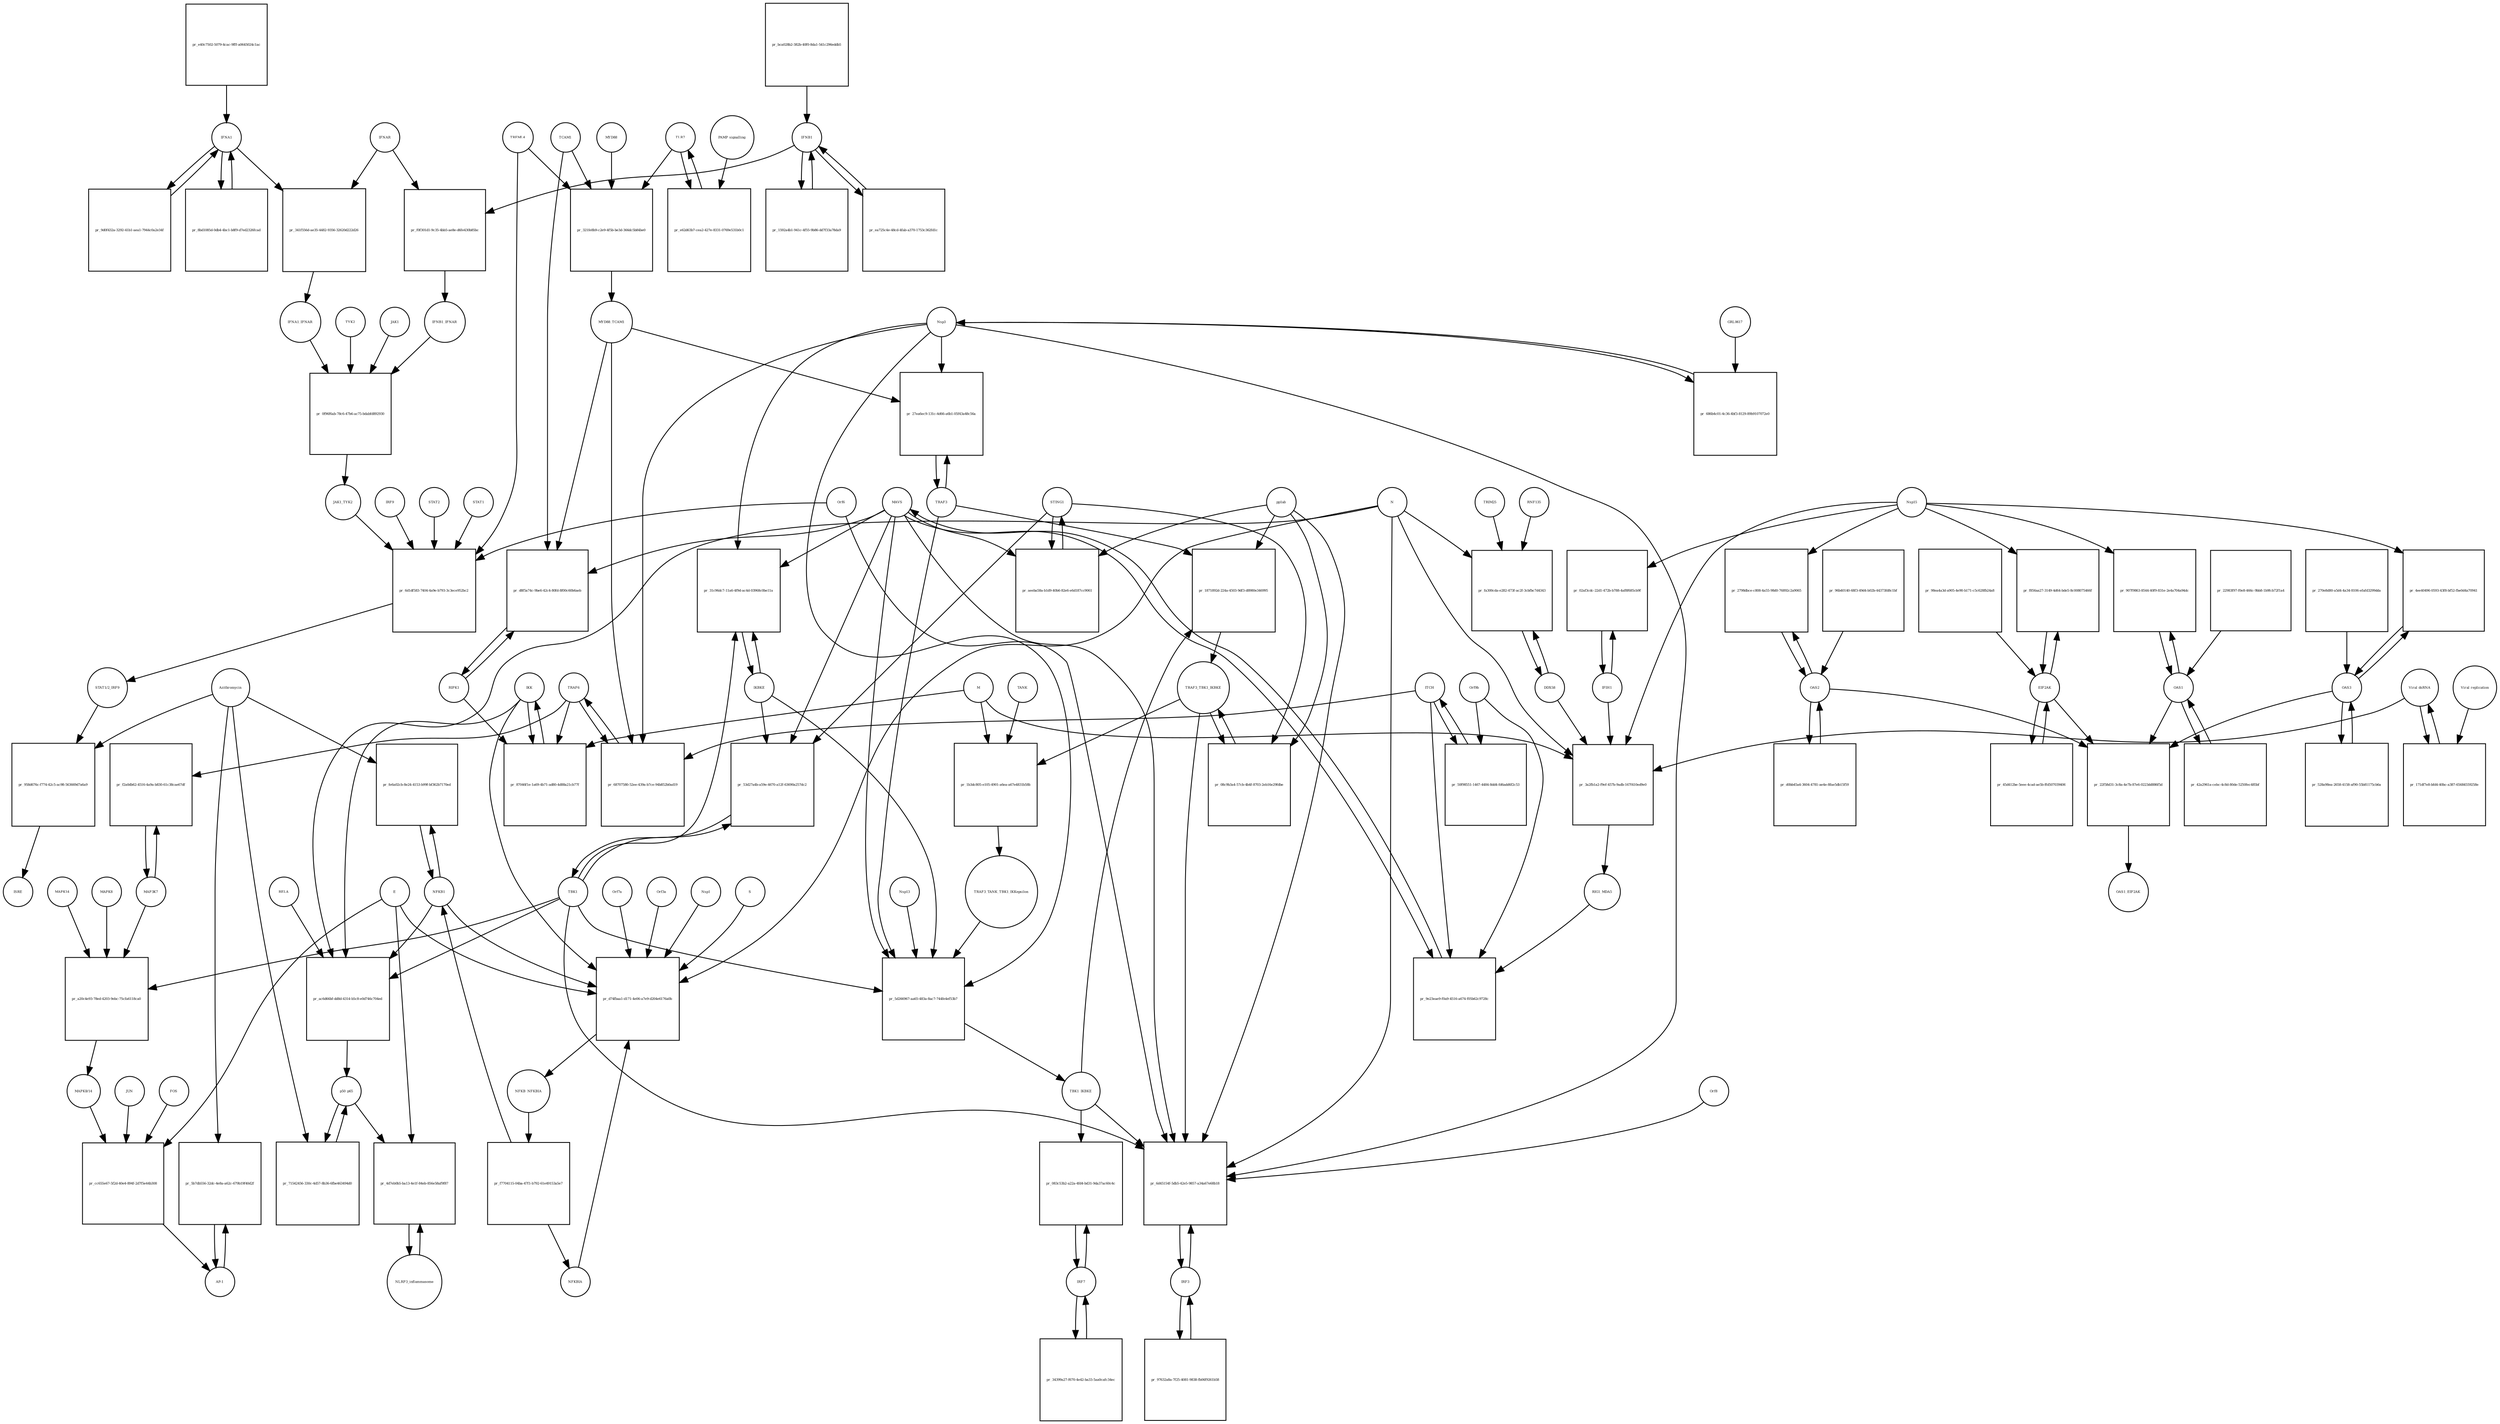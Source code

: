 strict digraph  {
IFNA1 [annotation="urn_miriam_pubmed_31226023|urn_miriam_wikipathways_WP4868", bipartite=0, cls=macromolecule, fontsize=4, label=IFNA1, shape=circle];
"pr_9d0f432a-3292-41b1-aea1-7944c0a2e34f" [annotation="", bipartite=1, cls=process, fontsize=4, label="pr_9d0f432a-3292-41b1-aea1-7944c0a2e34f", shape=square];
IFNB1 [annotation="urn_miriam_pubmed_31226023|urn_miriam_wikipathways_WP4868", bipartite=0, cls=macromolecule, fontsize=4, label=IFNB1, shape=circle];
"pr_1592a4b1-941c-4f55-9b86-dd7f33a78da9" [annotation="", bipartite=1, cls=process, fontsize=4, label="pr_1592a4b1-941c-4f55-9b86-dd7f33a78da9", shape=square];
"STAT1/2_IRF9" [annotation="urn_miriam_pubmed_31226023|urn_miriam_wikipathways_WP4868", bipartite=0, cls=complex, fontsize=4, label="STAT1/2_IRF9", shape=circle];
"pr_958d676c-f774-42c5-ac98-563669d7a6a9" [annotation="", bipartite=1, cls=process, fontsize=4, label="pr_958d676c-f774-42c5-ac98-563669d7a6a9", shape=square];
ISRE [annotation="urn_miriam_pubmed_31226023|urn_miriam_wikipathways_WP4868", bipartite=0, cls=complex, fontsize=4, label=ISRE, shape=circle];
Azithromycin [annotation=urn_miriam_wikipathways_WP4868, bipartite=0, cls="simple chemical", fontsize=4, label=Azithromycin, shape=circle];
"AP-1" [annotation="urn_miriam_pubmed_31226023|urn_miriam_wikipathways_WP4868", bipartite=0, cls=complex, fontsize=4, label="AP-1", shape=circle];
"pr_5b7db556-32dc-4e8a-a62c-679b19f40d2f" [annotation="", bipartite=1, cls=process, fontsize=4, label="pr_5b7db556-32dc-4e8a-a62c-679b19f40d2f", shape=square];
NFKB1 [annotation=urn_miriam_wikipathways_WP4868, bipartite=0, cls=macromolecule, fontsize=4, label=NFKB1, shape=circle];
"pr_fe6a02cb-8e24-4153-b99f-bf362b7170ed" [annotation="", bipartite=1, cls=process, fontsize=4, label="pr_fe6a02cb-8e24-4153-b99f-bf362b7170ed", shape=square];
IRF3 [annotation="", bipartite=0, cls=macromolecule, fontsize=4, label=IRF3, shape=circle];
"pr_97632a8a-7f25-4081-9838-fb06f9261b58" [annotation="", bipartite=1, cls=process, fontsize=4, label="pr_97632a8a-7f25-4081-9838-fb06f9261b58", shape=square];
p50_p65 [annotation="", bipartite=0, cls=complex, fontsize=4, label=p50_p65, shape=circle];
"pr_71542456-330c-4d57-8b36-6fbe463494d0" [annotation="", bipartite=1, cls=process, fontsize=4, label="pr_71542456-330c-4d57-8b36-6fbe463494d0", shape=square];
IRF7 [annotation="", bipartite=0, cls=macromolecule, fontsize=4, label=IRF7, shape=circle];
"pr_34399a27-f670-4e42-ba33-5aa0cafc34ec" [annotation="", bipartite=1, cls=process, fontsize=4, label="pr_34399a27-f670-4e42-ba33-5aa0cafc34ec", shape=square];
"pr_ea725c4e-48cd-4fab-a370-1753c362fd1c" [annotation="", bipartite=1, cls=process, fontsize=4, label="pr_ea725c4e-48cd-4fab-a370-1753c362fd1c", shape=square];
"pr_8bd1085d-0db4-4bc1-b8f9-d7ed2326fcad" [annotation="", bipartite=1, cls=process, fontsize=4, label="pr_8bd1085d-0db4-4bc1-b8f9-d7ed2326fcad", shape=square];
OAS1 [annotation="", bipartite=0, cls=macromolecule, fontsize=4, label=OAS1, shape=circle];
"pr_42a2961a-cebc-4c8d-80de-5250fec485bf" [annotation="", bipartite=1, cls=process, fontsize=4, label="pr_42a2961a-cebc-4c8d-80de-5250fec485bf", shape=square];
EIF2AK [annotation="", bipartite=0, cls=macromolecule, fontsize=4, label=EIF2AK, shape=circle];
"pr_45d412be-5eee-4cad-ae5b-ffd507039406" [annotation="", bipartite=1, cls=process, fontsize=4, label="pr_45d412be-5eee-4cad-ae5b-ffd507039406", shape=square];
OAS2 [annotation="", bipartite=0, cls=macromolecule, fontsize=4, label=OAS2, shape=circle];
"pr_d0bb45a4-3604-4781-ae4e-8fae5db15f59" [annotation="", bipartite=1, cls=process, fontsize=4, label="pr_d0bb45a4-3604-4781-ae4e-8fae5db15f59", shape=square];
OAS3 [annotation="", bipartite=0, cls=macromolecule, fontsize=4, label=OAS3, shape=circle];
"pr_528a98ea-2658-4158-af90-55b81175cb6a" [annotation="", bipartite=1, cls=process, fontsize=4, label="pr_528a98ea-2658-4158-af90-55b81175cb6a", shape=square];
"pr_bca028b2-382b-40f0-8da1-541c296eddb5" [annotation="", bipartite=1, cls=process, fontsize=4, label="pr_bca028b2-382b-40f0-8da1-541c296eddb5", shape=square];
"pr_e40c7502-5079-4cac-9fff-a0645024c1ac" [annotation="", bipartite=1, cls=process, fontsize=4, label="pr_e40c7502-5079-4cac-9fff-a0645024c1ac", shape=square];
"pr_22983f97-f0e8-466c-9bb8-1b9fcb72f1a4" [annotation="", bipartite=1, cls=process, fontsize=4, label="pr_22983f97-f0e8-466c-9bb8-1b9fcb72f1a4", shape=square];
"pr_98ea4a3d-a905-4e90-b171-c5c628fb24a8" [annotation="", bipartite=1, cls=process, fontsize=4, label="pr_98ea4a3d-a905-4e90-b171-c5c628fb24a8", shape=square];
TRAF6 [annotation="urn_miriam_pubmed_31226023|urn_miriam_wikipathways_WP4868", bipartite=0, cls=macromolecule, fontsize=4, label=TRAF6, shape=circle];
"pr_68707580-52ee-439a-b7ce-94b852b0ad19" [annotation="", bipartite=1, cls=process, fontsize=4, label="pr_68707580-52ee-439a-b7ce-94b852b0ad19", shape=square];
MYD88_TCAM1 [annotation=urn_miriam_pubmed_31226023, bipartite=0, cls=complex, fontsize=4, label=MYD88_TCAM1, shape=circle];
Nsp3 [annotation="urn_miriam_pubmed_31226023|urn_miriam_wikipathways_WP4868|urn_miriam_ncbiprotein_YP_009725299", bipartite=0, cls=macromolecule, fontsize=4, label=Nsp3, shape=circle];
ITCH [annotation="", bipartite=0, cls=macromolecule, fontsize=4, label=ITCH, shape=circle];
TBK1 [annotation="urn_miriam_pubmed_31226023|urn_miriam_wikipathways_WP4868|urn_miriam_pubmed_24622840", bipartite=0, cls=macromolecule, fontsize=4, label=TBK1, shape=circle];
"pr_53d27a4b-a59e-4670-a12f-63690a257dc2" [annotation="", bipartite=1, cls=process, fontsize=4, label="pr_53d27a4b-a59e-4670-a12f-63690a257dc2", shape=square];
IKBKE [annotation="", bipartite=0, cls=macromolecule, fontsize=4, label=IKBKE, shape=circle];
STING1 [annotation=urn_miriam_pubmed_24622840, bipartite=0, cls=macromolecule, fontsize=4, label=STING1, shape=circle];
MAVS [annotation="", bipartite=0, cls=macromolecule, fontsize=4, label=MAVS, shape=circle];
"pr_96b40140-68f3-49d4-b02b-44373fd8c1bf" [annotation="", bipartite=1, cls=process, fontsize=4, label="pr_96b40140-68f3-49d4-b02b-44373fd8c1bf", shape=square];
"pr_270e8d80-a5d4-4a34-8106-efafd3299dda" [annotation="", bipartite=1, cls=process, fontsize=4, label="pr_270e8d80-a5d4-4a34-8106-efafd3299dda", shape=square];
TRAF3 [annotation=urn_miriam_pubmed_31226023, bipartite=0, cls=macromolecule, fontsize=4, label=TRAF3, shape=circle];
"pr_27ea6ec9-131c-4d66-a6b1-05f43a48c56a" [annotation="", bipartite=1, cls=process, fontsize=4, label="pr_27ea6ec9-131c-4d66-a6b1-05f43a48c56a", shape=square];
MAP3K7 [annotation="", bipartite=0, cls=macromolecule, fontsize=4, label=MAP3K7, shape=circle];
"pr_f2a0db62-4516-4a9a-b830-61c38cae67df" [annotation="", bipartite=1, cls=process, fontsize=4, label="pr_f2a0db62-4516-4a9a-b830-61c38cae67df", shape=square];
IKK [annotation="", bipartite=0, cls=complex, fontsize=4, label=IKK, shape=circle];
"pr_87046f1e-1a69-4b71-ad80-4d88a21cb77f" [annotation="", bipartite=1, cls=process, fontsize=4, label="pr_87046f1e-1a69-4b71-ad80-4d88a21cb77f", shape=square];
RIPK1 [annotation="", bipartite=0, cls=macromolecule, fontsize=4, label=RIPK1, shape=circle];
M [annotation="urn_miriam_pubmed_31226023|urn_miriam_ncbiprotein_BCD58756", bipartite=0, cls=macromolecule, fontsize=4, label=M, shape=circle];
"pr_31c96dc7-11a6-4f9d-ac4d-03968c0be11a" [annotation="", bipartite=1, cls=process, fontsize=4, label="pr_31c96dc7-11a6-4f9d-ac4d-03968c0be11a", shape=square];
"pr_6d45154f-5db5-42e5-9857-a34a67e68b18" [annotation="", bipartite=1, cls=process, fontsize=4, label="pr_6d45154f-5db5-42e5-9857-a34a67e68b18", shape=square];
TBK1_IKBKE [annotation="urn_miriam_pubmed_31226023|urn_miriam_wikipathways_WP4868|urn_miriam_pubmed_24622840", bipartite=0, cls=complex, fontsize=4, label=TBK1_IKBKE, shape=circle];
N [annotation="urn_miriam_pubmed_31226023|urn_miriam_ncbiprotein_BCD58761", bipartite=0, cls=macromolecule, fontsize=4, label=N, shape=circle];
TRAF3_TBK1_IKBKE [annotation=urn_miriam_pubmed_24622840, bipartite=0, cls=complex, fontsize=4, label=TRAF3_TBK1_IKBKE, shape=circle];
Orf8 [annotation=urn_miriam_ncbiprotein_BCD58760, bipartite=0, cls=complex, fontsize=4, label=Orf8, shape=circle];
Orf6 [annotation="urn_miriam_pubmed_31226023|urn_miriam_ncbiprotein_BCD58757", bipartite=0, cls=macromolecule, fontsize=4, label=Orf6, shape=circle];
pp1ab [annotation="urn_miriam_ncbiprotein_YP_009724389|urn_miriam_pubmed_24622840", bipartite=0, cls=macromolecule, fontsize=4, label=pp1ab, shape=circle];
"pr_d8f5a74c-9be6-42c4-80fd-8f00c60b6aeb" [annotation="", bipartite=1, cls=process, fontsize=4, label="pr_d8f5a74c-9be6-42c4-80fd-8f00c60b6aeb", shape=square];
TCAM1 [annotation=urn_miriam_pubmed_31226023, bipartite=0, cls=macromolecule, fontsize=4, label=TCAM1, shape=circle];
"pr_9e23eae9-f0a9-4516-a674-f05b62c9728c" [annotation="", bipartite=1, cls=process, fontsize=4, label="pr_9e23eae9-f0a9-4516-a674-f05b62c9728c", shape=square];
RIG1_MDA5 [annotation="urn_miriam_pubmed_31226023|urn_miriam_pubmed_19052324", bipartite=0, cls=complex, fontsize=4, label=RIG1_MDA5, shape=circle];
Orf9b [annotation="urn_miriam_pubmed_31226023|urn_miriam_ncbiprotein_ABI96969|urn_miriam_uniprot_P0DTD2", bipartite=0, cls=macromolecule, fontsize=4, label=Orf9b, shape=circle];
"pr_4ee40496-0593-43f8-bf52-fbe0d4a70941" [annotation="", bipartite=1, cls=process, fontsize=4, label="pr_4ee40496-0593-43f8-bf52-fbe0d4a70941", shape=square];
Nsp15 [annotation="urn_miriam_pubmed_31226023|urn_miriam_ncbiprotein_YP_009725310", bipartite=0, cls=macromolecule, fontsize=4, label=Nsp15, shape=circle];
"pr_2798dbce-c808-4a55-98d0-76892c2a9065" [annotation="", bipartite=1, cls=process, fontsize=4, label="pr_2798dbce-c808-4a55-98d0-76892c2a9065", shape=square];
"pr_907f9863-8544-40f9-831e-2e4a704a94dc" [annotation="", bipartite=1, cls=process, fontsize=4, label="pr_907f9863-8544-40f9-831e-2e4a704a94dc", shape=square];
"pr_f856aa27-3149-4d64-bde5-8c008075466f" [annotation="", bipartite=1, cls=process, fontsize=4, label="pr_f856aa27-3149-4d64-bde5-8c008075466f", shape=square];
"Viral dsRNA" [annotation="urn_miriam_pubmed_31226023|urn_miriam_pubmed_19052324|urn_miriam_taxonomy_694009", bipartite=0, cls="nucleic acid feature", fontsize=4, label="Viral dsRNA", shape=circle];
"pr_171df7e8-bfd4-40bc-a387-65684559258e" [annotation="", bipartite=1, cls=process, fontsize=4, label="pr_171df7e8-bfd4-40bc-a387-65684559258e", shape=square];
"Viral replication" [annotation="urn_miriam_pubmed_31226023|urn_miriam_pubmed_19052324|urn_miriam_mesh_D014779", bipartite=0, cls=phenotype, fontsize=4, label="Viral replication", shape=circle];
"pr_686b4c01-4c36-4bf3-8129-89b9107072e0" [annotation="", bipartite=1, cls=process, fontsize=4, label="pr_686b4c01-4c36-4bf3-8129-89b9107072e0", shape=square];
GRL0617 [annotation=urn_miriam_wikipathways_WP4868, bipartite=0, cls="simple chemical", fontsize=4, label=GRL0617, shape=circle];
"pr_aeeba58a-b1d9-40b6-82e6-e6d187cc9061" [annotation="", bipartite=1, cls=process, fontsize=4, label="pr_aeeba58a-b1d9-40b6-82e6-e6d187cc9061", shape=square];
"pr_08c9b3a4-57cb-4b4f-8703-2eb16e29fdbe" [annotation="", bipartite=1, cls=process, fontsize=4, label="pr_08c9b3a4-57cb-4b4f-8703-2eb16e29fdbe", shape=square];
TLR7 [annotation=urn_miriam_pubmed_31226023, bipartite=0, cls=macromolecule, fontsize=4, label=TLR7, shape=circle];
"pr_e62d63b7-cea2-427e-8331-0769e531b0c1" [annotation="", bipartite=1, cls=process, fontsize=4, label="pr_e62d63b7-cea2-427e-8331-0769e531b0c1", shape=square];
"PAMP signalling" [annotation="urn_miriam_pubmed_31226023|urn_miriam_mesh_D000069452", bipartite=0, cls=phenotype, fontsize=4, label="PAMP signalling", shape=circle];
IFIH1 [annotation="", bipartite=0, cls=macromolecule, fontsize=4, label=IFIH1, shape=circle];
"pr_02af3cdc-22d1-472b-b788-4af8f685cb9f" [annotation="", bipartite=1, cls=process, fontsize=4, label="pr_02af3cdc-22d1-472b-b788-4af8f685cb9f", shape=square];
DDX58 [annotation="urn_miriam_pubmed_31226023|urn_miriam_pubmed_19052324", bipartite=0, cls=macromolecule, fontsize=4, label=DDX58, shape=circle];
"pr_fa300cda-e282-473f-ac2f-3cbfbc7d4343" [annotation="", bipartite=1, cls=process, fontsize=4, label="pr_fa300cda-e282-473f-ac2f-3cbfbc7d4343", shape=square];
TRIM25 [annotation="", bipartite=0, cls=macromolecule, fontsize=4, label=TRIM25, shape=circle];
RNF135 [annotation="", bipartite=0, cls=macromolecule, fontsize=4, label=RNF135, shape=circle];
"pr_50f98551-1467-4484-8dd4-fd6add6f2c53" [annotation="", bipartite=1, cls=process, fontsize=4, label="pr_50f98551-1467-4484-8dd4-fd6add6f2c53", shape=square];
"pr_1b3dc805-e105-4901-a6ea-a67e4831b58b" [annotation="", bipartite=1, cls=process, fontsize=4, label="pr_1b3dc805-e105-4901-a6ea-a67e4831b58b", shape=square];
TRAF3_TANK_TBK1_IKKepsilon [annotation="", bipartite=0, cls=complex, fontsize=4, label=TRAF3_TANK_TBK1_IKKepsilon, shape=circle];
TANK [annotation="", bipartite=0, cls=macromolecule, fontsize=4, label=TANK, shape=circle];
"pr_083c53b2-a22a-4fd4-bd31-9da37ac60c4c" [annotation="", bipartite=1, cls=process, fontsize=4, label="pr_083c53b2-a22a-4fd4-bd31-9da37ac60c4c", shape=square];
NLRP3_inflammasome [annotation="", bipartite=0, cls=complex, fontsize=4, label=NLRP3_inflammasome, shape=circle];
"pr_4d7eb0b5-ba13-4e1f-84eb-856e58af9f87" [annotation="", bipartite=1, cls=process, fontsize=4, label="pr_4d7eb0b5-ba13-4e1f-84eb-856e58af9f87", shape=square];
E [annotation="urn_miriam_pubmed_31226023|urn_miriam_ncbiprotein_BCD58755", bipartite=0, cls=macromolecule, fontsize=4, label=E, shape=circle];
STAT1 [annotation="urn_miriam_pubmed_31226023|urn_miriam_wikipathways_WP4868", bipartite=0, cls=macromolecule, fontsize=4, label=STAT1, shape=circle];
"pr_6d1df583-7404-4a9e-b793-3c3ece952bc2" [annotation="", bipartite=1, cls=process, fontsize=4, label="pr_6d1df583-7404-4a9e-b793-3c3ece952bc2", shape=square];
TREML4 [annotation=urn_miriam_wikipathways_WP4868, bipartite=0, cls=macromolecule, fontsize=4, label=TREML4, shape=circle];
JAK1_TYK2 [annotation="urn_miriam_pubmed_31226023|urn_miriam_wikipathways_WP4868", bipartite=0, cls=complex, fontsize=4, label=JAK1_TYK2, shape=circle];
IRF9 [annotation="urn_miriam_pubmed_31226023|urn_miriam_wikipathways_WP4868", bipartite=0, cls=macromolecule, fontsize=4, label=IRF9, shape=circle];
STAT2 [annotation="urn_miriam_pubmed_31226023|urn_miriam_wikipathways_WP4868", bipartite=0, cls=macromolecule, fontsize=4, label=STAT2, shape=circle];
"pr_22f58d31-3c8a-4e7b-87e6-0223dd886f5d" [annotation="", bipartite=1, cls=process, fontsize=4, label="pr_22f58d31-3c8a-4e7b-87e6-0223dd886f5d", shape=square];
OAS1_EIF2AK [annotation="", bipartite=0, cls=complex, fontsize=4, label=OAS1_EIF2AK, shape=circle];
JAK1 [annotation="urn_miriam_pubmed_31226023|urn_miriam_wikipathways_WP4868", bipartite=0, cls=macromolecule, fontsize=4, label=JAK1, shape=circle];
"pr_0f96f6ab-78c6-47b6-ac75-bdabfd892930" [annotation="", bipartite=1, cls=process, fontsize=4, label="pr_0f96f6ab-78c6-47b6-ac75-bdabfd892930", shape=square];
IFNA1_IFNAR [annotation="urn_miriam_pubmed_31226023|urn_miriam_wikipathways_WP4868", bipartite=0, cls=complex, fontsize=4, label=IFNA1_IFNAR, shape=circle];
IFNB1_IFNAR [annotation="urn_miriam_pubmed_31226023|urn_miriam_wikipathways_WP4868", bipartite=0, cls=complex, fontsize=4, label=IFNB1_IFNAR, shape=circle];
TYK2 [annotation="urn_miriam_pubmed_31226023|urn_miriam_wikipathways_WP4868", bipartite=0, cls=macromolecule, fontsize=4, label=TYK2, shape=circle];
MYD88 [annotation="urn_miriam_pubmed_31226023|urn_miriam_wikipathways_WP4868", bipartite=0, cls=macromolecule, fontsize=4, label=MYD88, shape=circle];
"pr_321fe8b9-c2e9-4f5b-be3d-366dc5b84be0" [annotation="", bipartite=1, cls=process, fontsize=4, label="pr_321fe8b9-c2e9-4f5b-be3d-366dc5b84be0", shape=square];
NFKB_NFKBIA [annotation="urn_miriam_pubmed_31226023|urn_miriam_wikipathways_WP4868", bipartite=0, cls=complex, fontsize=4, label=NFKB_NFKBIA, shape=circle];
"pr_f7704115-04ba-47f1-b792-61e49153a5e7" [annotation="", bipartite=1, cls=process, fontsize=4, label="pr_f7704115-04ba-47f1-b792-61e49153a5e7", shape=square];
NFKBIA [annotation="urn_miriam_pubmed_31226023|urn_miriam_wikipathways_WP4868", bipartite=0, cls=macromolecule, fontsize=4, label=NFKBIA, shape=circle];
IFNAR [annotation="urn_miriam_pubmed_31226023|urn_miriam_wikipathways_WP4868", bipartite=0, cls=complex, fontsize=4, label=IFNAR, shape=circle];
"pr_341f556d-ae35-4482-9356-32620d222d26" [annotation="", bipartite=1, cls=process, fontsize=4, label="pr_341f556d-ae35-4482-9356-32620d222d26", shape=square];
"pr_f0f301d1-9c35-4bb5-ae8e-d6fe430b85bc" [annotation="", bipartite=1, cls=process, fontsize=4, label="pr_f0f301d1-9c35-4bb5-ae8e-d6fe430b85bc", shape=square];
MAPK14 [annotation="urn_miriam_pubmed_31226023|urn_miriam_wikipathways_WP4868", bipartite=0, cls=macromolecule, fontsize=4, label=MAPK14, shape=circle];
"pr_a20c4e93-78ed-4203-9ebc-75cfa6118ca0" [annotation="", bipartite=1, cls=process, fontsize=4, label="pr_a20c4e93-78ed-4203-9ebc-75cfa6118ca0", shape=square];
"MAPK8/14" [annotation="urn_miriam_pubmed_31226023|urn_miriam_wikipathways_WP4868", bipartite=0, cls=complex, fontsize=4, label="MAPK8/14", shape=circle];
MAPK8 [annotation="urn_miriam_pubmed_31226023|urn_miriam_wikipathways_WP4868", bipartite=0, cls=macromolecule, fontsize=4, label=MAPK8, shape=circle];
JUN [annotation="urn_miriam_pubmed_31226023|urn_miriam_wikipathways_WP4868", bipartite=0, cls=macromolecule, fontsize=4, label=JUN, shape=circle];
"pr_cc655e67-5f2d-40e4-894f-2d7f5e44b308" [annotation="", bipartite=1, cls=process, fontsize=4, label="pr_cc655e67-5f2d-40e4-894f-2d7f5e44b308", shape=square];
FOS [annotation="urn_miriam_pubmed_31226023|urn_miriam_wikipathways_WP4868", bipartite=0, cls=macromolecule, fontsize=4, label=FOS, shape=circle];
"pr_d74fbaa1-d171-4e06-a7e9-d204e6176a0b" [annotation="", bipartite=1, cls=process, fontsize=4, label="pr_d74fbaa1-d171-4e06-a7e9-d204e6176a0b", shape=square];
Nsp1 [annotation="urn_miriam_pubmed_31226023|urn_miriam_ncbiprotein_YP_009725297", bipartite=0, cls=macromolecule, fontsize=4, label=Nsp1, shape=circle];
S [annotation=urn_miriam_ncbiprotein_BCD58753, bipartite=0, cls=macromolecule, fontsize=4, label=S, shape=circle];
Orf7a [annotation=urn_miriam_ncbiprotein_BCD58758, bipartite=0, cls=macromolecule, fontsize=4, label=Orf7a, shape=circle];
Orf3a [annotation=urn_miriam_ncbiprotein_BCD58754, bipartite=0, cls=macromolecule, fontsize=4, label=Orf3a, shape=circle];
"pr_5d266967-aa65-483a-8ac7-744fe4ef53b7" [annotation="", bipartite=1, cls=process, fontsize=4, label="pr_5d266967-aa65-483a-8ac7-744fe4ef53b7", shape=square];
Nsp13 [annotation="urn_miriam_uniprot_P0DTD1|urn_miriam_wikipathways_WP4868|urn_miriam_ncbiprotein_YP_009725308", bipartite=0, cls=macromolecule, fontsize=4, label=Nsp13, shape=circle];
RELA [annotation="", bipartite=0, cls=macromolecule, fontsize=4, label=RELA, shape=circle];
"pr_ac6d66bf-dd8d-4314-b5c8-e0d746c704ed" [annotation="", bipartite=1, cls=process, fontsize=4, label="pr_ac6d66bf-dd8d-4314-b5c8-e0d746c704ed", shape=square];
"pr_3a2fb1a2-f9ef-457b-9adb-167f410ed9e0" [annotation="", bipartite=1, cls=process, fontsize=4, label="pr_3a2fb1a2-f9ef-457b-9adb-167f410ed9e0", shape=square];
"pr_1871892d-224a-4503-9df3-d8980e346995" [annotation="", bipartite=1, cls=process, fontsize=4, label="pr_1871892d-224a-4503-9df3-d8980e346995", shape=square];
IFNA1 -> "pr_9d0f432a-3292-41b1-aea1-7944c0a2e34f"  [annotation="", interaction_type=consumption];
IFNA1 -> "pr_8bd1085d-0db4-4bc1-b8f9-d7ed2326fcad"  [annotation="", interaction_type=consumption];
IFNA1 -> "pr_341f556d-ae35-4482-9356-32620d222d26"  [annotation="", interaction_type=consumption];
"pr_9d0f432a-3292-41b1-aea1-7944c0a2e34f" -> IFNA1  [annotation="", interaction_type=production];
IFNB1 -> "pr_1592a4b1-941c-4f55-9b86-dd7f33a78da9"  [annotation="", interaction_type=consumption];
IFNB1 -> "pr_ea725c4e-48cd-4fab-a370-1753c362fd1c"  [annotation="", interaction_type=consumption];
IFNB1 -> "pr_f0f301d1-9c35-4bb5-ae8e-d6fe430b85bc"  [annotation="", interaction_type=consumption];
"pr_1592a4b1-941c-4f55-9b86-dd7f33a78da9" -> IFNB1  [annotation="", interaction_type=production];
"STAT1/2_IRF9" -> "pr_958d676c-f774-42c5-ac98-563669d7a6a9"  [annotation="", interaction_type=consumption];
"pr_958d676c-f774-42c5-ac98-563669d7a6a9" -> ISRE  [annotation="", interaction_type=production];
Azithromycin -> "pr_958d676c-f774-42c5-ac98-563669d7a6a9"  [annotation=urn_miriam_pubmed_31226023, interaction_type=inhibition];
Azithromycin -> "pr_5b7db556-32dc-4e8a-a62c-679b19f40d2f"  [annotation=urn_miriam_pubmed_31226023, interaction_type=inhibition];
Azithromycin -> "pr_fe6a02cb-8e24-4153-b99f-bf362b7170ed"  [annotation=urn_miriam_wikipathways_WP4868, interaction_type=inhibition];
Azithromycin -> "pr_71542456-330c-4d57-8b36-6fbe463494d0"  [annotation=urn_miriam_pubmed_31226023, interaction_type=inhibition];
"AP-1" -> "pr_5b7db556-32dc-4e8a-a62c-679b19f40d2f"  [annotation="", interaction_type=consumption];
"pr_5b7db556-32dc-4e8a-a62c-679b19f40d2f" -> "AP-1"  [annotation="", interaction_type=production];
NFKB1 -> "pr_fe6a02cb-8e24-4153-b99f-bf362b7170ed"  [annotation="", interaction_type=consumption];
NFKB1 -> "pr_d74fbaa1-d171-4e06-a7e9-d204e6176a0b"  [annotation="", interaction_type=consumption];
NFKB1 -> "pr_ac6d66bf-dd8d-4314-b5c8-e0d746c704ed"  [annotation="", interaction_type=consumption];
"pr_fe6a02cb-8e24-4153-b99f-bf362b7170ed" -> NFKB1  [annotation="", interaction_type=production];
IRF3 -> "pr_97632a8a-7f25-4081-9838-fb06f9261b58"  [annotation="", interaction_type=consumption];
IRF3 -> "pr_6d45154f-5db5-42e5-9857-a34a67e68b18"  [annotation="", interaction_type=consumption];
"pr_97632a8a-7f25-4081-9838-fb06f9261b58" -> IRF3  [annotation="", interaction_type=production];
p50_p65 -> "pr_71542456-330c-4d57-8b36-6fbe463494d0"  [annotation="", interaction_type=consumption];
p50_p65 -> "pr_4d7eb0b5-ba13-4e1f-84eb-856e58af9f87"  [annotation="urn_miriam_pubmed_32133002|urn_miriam_taxonomy_694009|urn_miriam_pubmed_28531279", interaction_type=catalysis];
"pr_71542456-330c-4d57-8b36-6fbe463494d0" -> p50_p65  [annotation="", interaction_type=production];
IRF7 -> "pr_34399a27-f670-4e42-ba33-5aa0cafc34ec"  [annotation="", interaction_type=consumption];
IRF7 -> "pr_083c53b2-a22a-4fd4-bd31-9da37ac60c4c"  [annotation="", interaction_type=consumption];
"pr_34399a27-f670-4e42-ba33-5aa0cafc34ec" -> IRF7  [annotation="", interaction_type=production];
"pr_ea725c4e-48cd-4fab-a370-1753c362fd1c" -> IFNB1  [annotation="", interaction_type=production];
"pr_8bd1085d-0db4-4bc1-b8f9-d7ed2326fcad" -> IFNA1  [annotation="", interaction_type=production];
OAS1 -> "pr_42a2961a-cebc-4c8d-80de-5250fec485bf"  [annotation="", interaction_type=consumption];
OAS1 -> "pr_907f9863-8544-40f9-831e-2e4a704a94dc"  [annotation="", interaction_type=consumption];
OAS1 -> "pr_22f58d31-3c8a-4e7b-87e6-0223dd886f5d"  [annotation="", interaction_type=consumption];
"pr_42a2961a-cebc-4c8d-80de-5250fec485bf" -> OAS1  [annotation="", interaction_type=production];
EIF2AK -> "pr_45d412be-5eee-4cad-ae5b-ffd507039406"  [annotation="", interaction_type=consumption];
EIF2AK -> "pr_f856aa27-3149-4d64-bde5-8c008075466f"  [annotation="", interaction_type=consumption];
EIF2AK -> "pr_22f58d31-3c8a-4e7b-87e6-0223dd886f5d"  [annotation="", interaction_type=consumption];
"pr_45d412be-5eee-4cad-ae5b-ffd507039406" -> EIF2AK  [annotation="", interaction_type=production];
OAS2 -> "pr_d0bb45a4-3604-4781-ae4e-8fae5db15f59"  [annotation="", interaction_type=consumption];
OAS2 -> "pr_2798dbce-c808-4a55-98d0-76892c2a9065"  [annotation="", interaction_type=consumption];
OAS2 -> "pr_22f58d31-3c8a-4e7b-87e6-0223dd886f5d"  [annotation="", interaction_type=consumption];
"pr_d0bb45a4-3604-4781-ae4e-8fae5db15f59" -> OAS2  [annotation="", interaction_type=production];
OAS3 -> "pr_528a98ea-2658-4158-af90-55b81175cb6a"  [annotation="", interaction_type=consumption];
OAS3 -> "pr_4ee40496-0593-43f8-bf52-fbe0d4a70941"  [annotation="", interaction_type=consumption];
OAS3 -> "pr_22f58d31-3c8a-4e7b-87e6-0223dd886f5d"  [annotation="", interaction_type=consumption];
"pr_528a98ea-2658-4158-af90-55b81175cb6a" -> OAS3  [annotation="", interaction_type=production];
"pr_bca028b2-382b-40f0-8da1-541c296eddb5" -> IFNB1  [annotation="", interaction_type=production];
"pr_e40c7502-5079-4cac-9fff-a0645024c1ac" -> IFNA1  [annotation="", interaction_type=production];
"pr_22983f97-f0e8-466c-9bb8-1b9fcb72f1a4" -> OAS1  [annotation="", interaction_type=production];
"pr_98ea4a3d-a905-4e90-b171-c5c628fb24a8" -> EIF2AK  [annotation="", interaction_type=production];
TRAF6 -> "pr_68707580-52ee-439a-b7ce-94b852b0ad19"  [annotation="", interaction_type=consumption];
TRAF6 -> "pr_f2a0db62-4516-4a9a-b830-61c38cae67df"  [annotation=urn_miriam_pubmed_31226023, interaction_type=catalysis];
TRAF6 -> "pr_87046f1e-1a69-4b71-ad80-4d88a21cb77f"  [annotation="urn_miriam_pubmed_31226023|urn_miriam_taxonomy_694009", interaction_type=catalysis];
"pr_68707580-52ee-439a-b7ce-94b852b0ad19" -> TRAF6  [annotation="", interaction_type=production];
MYD88_TCAM1 -> "pr_68707580-52ee-439a-b7ce-94b852b0ad19"  [annotation="urn_miriam_pubmed_31226023|urn_miriam_taxonomy_694009|urn_miriam_pubmed_25135833", interaction_type=catalysis];
MYD88_TCAM1 -> "pr_27ea6ec9-131c-4d66-a6b1-05f43a48c56a"  [annotation="urn_miriam_pubmed_31226023|urn_miriam_taxonomy_694009", interaction_type=catalysis];
MYD88_TCAM1 -> "pr_d8f5a74c-9be6-42c4-80fd-8f00c60b6aeb"  [annotation="urn_miriam_pubmed_20404851|urn_miriam_pubmed_31226023", interaction_type=catalysis];
Nsp3 -> "pr_68707580-52ee-439a-b7ce-94b852b0ad19"  [annotation="urn_miriam_pubmed_31226023|urn_miriam_taxonomy_694009|urn_miriam_pubmed_25135833", interaction_type=inhibition];
Nsp3 -> "pr_27ea6ec9-131c-4d66-a6b1-05f43a48c56a"  [annotation="urn_miriam_pubmed_31226023|urn_miriam_taxonomy_694009", interaction_type=inhibition];
Nsp3 -> "pr_31c96dc7-11a6-4f9d-ac4d-03968c0be11a"  [annotation="urn_miriam_pubmed_18353649|urn_miriam_pubmed_25636800|urn_miriam_pubmed_31226023|urn_miriam_taxonomy_694009", interaction_type=inhibition];
Nsp3 -> "pr_6d45154f-5db5-42e5-9857-a34a67e68b18"  [annotation="urn_miriam_pubmed_14679297|urn_miriam_pubmed_17108024|urn_miriam_pubmed_24622840|urn_miriam_pubmed_25481026|urn_miriam_pubmed_25636800|urn_miriam_pubmed_29294448|urn_miriam_pubmed_17761676|urn_miriam_pubmed_18440553|urn_miriam_pubmed_31226023|urn_miriam_taxonomy_694009", interaction_type=inhibition];
Nsp3 -> "pr_686b4c01-4c36-4bf3-8129-89b9107072e0"  [annotation="", interaction_type=consumption];
Nsp3 -> "pr_5d266967-aa65-483a-8ac7-744fe4ef53b7"  [annotation="urn_miriam_pubmed_31226023|urn_miriam_taxonomy_694009|urn_miriam_pubmed_19380580", interaction_type=inhibition];
ITCH -> "pr_68707580-52ee-439a-b7ce-94b852b0ad19"  [annotation="urn_miriam_pubmed_31226023|urn_miriam_taxonomy_694009|urn_miriam_pubmed_25135833", interaction_type=inhibition];
ITCH -> "pr_9e23eae9-f0a9-4516-a674-f05b62c9728c"  [annotation="urn_miriam_pubmed_19052324|urn_miriam_pubmed_25135833|urn_miriam_pubmed_31226023|urn_miriam_taxonomy_694009", interaction_type=inhibition];
ITCH -> "pr_50f98551-1467-4484-8dd4-fd6add6f2c53"  [annotation="", interaction_type=consumption];
TBK1 -> "pr_53d27a4b-a59e-4670-a12f-63690a257dc2"  [annotation="", interaction_type=consumption];
TBK1 -> "pr_31c96dc7-11a6-4f9d-ac4d-03968c0be11a"  [annotation="urn_miriam_pubmed_18353649|urn_miriam_pubmed_25636800|urn_miriam_pubmed_31226023|urn_miriam_taxonomy_694009", interaction_type=catalysis];
TBK1 -> "pr_6d45154f-5db5-42e5-9857-a34a67e68b18"  [annotation="urn_miriam_pubmed_14679297|urn_miriam_pubmed_17108024|urn_miriam_pubmed_24622840|urn_miriam_pubmed_25481026|urn_miriam_pubmed_25636800|urn_miriam_pubmed_29294448|urn_miriam_pubmed_17761676|urn_miriam_pubmed_18440553|urn_miriam_pubmed_31226023|urn_miriam_taxonomy_694009", interaction_type=catalysis];
TBK1 -> "pr_a20c4e93-78ed-4203-9ebc-75cfa6118ca0"  [annotation=urn_miriam_pubmed_31226023, interaction_type=catalysis];
TBK1 -> "pr_5d266967-aa65-483a-8ac7-744fe4ef53b7"  [annotation="", interaction_type=consumption];
TBK1 -> "pr_ac6d66bf-dd8d-4314-b5c8-e0d746c704ed"  [annotation="urn_miriam_pubmed_14679297|urn_miriam_pubmed_17108024|urn_miriam_pubmed_19609947|urn_miriam_pubmed_31226023|urn_miriam_taxonomy_694009", interaction_type=catalysis];
"pr_53d27a4b-a59e-4670-a12f-63690a257dc2" -> TBK1  [annotation="", interaction_type=production];
IKBKE -> "pr_53d27a4b-a59e-4670-a12f-63690a257dc2"  [annotation="urn_miriam_pubmed_24622840|urn_miriam_pubmed_25636800|urn_miriam_pubmed_26631542", interaction_type=catalysis];
IKBKE -> "pr_31c96dc7-11a6-4f9d-ac4d-03968c0be11a"  [annotation="", interaction_type=consumption];
IKBKE -> "pr_5d266967-aa65-483a-8ac7-744fe4ef53b7"  [annotation="", interaction_type=consumption];
STING1 -> "pr_53d27a4b-a59e-4670-a12f-63690a257dc2"  [annotation="urn_miriam_pubmed_24622840|urn_miriam_pubmed_25636800|urn_miriam_pubmed_26631542", interaction_type=catalysis];
STING1 -> "pr_aeeba58a-b1d9-40b6-82e6-e6d187cc9061"  [annotation="", interaction_type=consumption];
STING1 -> "pr_08c9b3a4-57cb-4b4f-8703-2eb16e29fdbe"  [annotation="urn_miriam_pubmed_24622840|urn_miriam_taxonomy_694009", interaction_type=catalysis];
MAVS -> "pr_53d27a4b-a59e-4670-a12f-63690a257dc2"  [annotation="urn_miriam_pubmed_24622840|urn_miriam_pubmed_25636800|urn_miriam_pubmed_26631542", interaction_type=catalysis];
MAVS -> "pr_31c96dc7-11a6-4f9d-ac4d-03968c0be11a"  [annotation="urn_miriam_pubmed_18353649|urn_miriam_pubmed_25636800|urn_miriam_pubmed_31226023|urn_miriam_taxonomy_694009", interaction_type=catalysis];
MAVS -> "pr_6d45154f-5db5-42e5-9857-a34a67e68b18"  [annotation="urn_miriam_pubmed_14679297|urn_miriam_pubmed_17108024|urn_miriam_pubmed_24622840|urn_miriam_pubmed_25481026|urn_miriam_pubmed_25636800|urn_miriam_pubmed_29294448|urn_miriam_pubmed_17761676|urn_miriam_pubmed_18440553|urn_miriam_pubmed_31226023|urn_miriam_taxonomy_694009", interaction_type=catalysis];
MAVS -> "pr_d8f5a74c-9be6-42c4-80fd-8f00c60b6aeb"  [annotation="urn_miriam_pubmed_20404851|urn_miriam_pubmed_31226023", interaction_type=catalysis];
MAVS -> "pr_9e23eae9-f0a9-4516-a674-f05b62c9728c"  [annotation="", interaction_type=consumption];
MAVS -> "pr_aeeba58a-b1d9-40b6-82e6-e6d187cc9061"  [annotation="urn_miriam_pubmed_22312431|urn_miriam_pubmed_24622840|urn_miriam_taxonomy_694009", interaction_type=catalysis];
MAVS -> "pr_5d266967-aa65-483a-8ac7-744fe4ef53b7"  [annotation="urn_miriam_pubmed_31226023|urn_miriam_taxonomy_694009|urn_miriam_pubmed_19380580", interaction_type=catalysis];
"pr_96b40140-68f3-49d4-b02b-44373fd8c1bf" -> OAS2  [annotation="", interaction_type=production];
"pr_270e8d80-a5d4-4a34-8106-efafd3299dda" -> OAS3  [annotation="", interaction_type=production];
TRAF3 -> "pr_27ea6ec9-131c-4d66-a6b1-05f43a48c56a"  [annotation="", interaction_type=consumption];
TRAF3 -> "pr_5d266967-aa65-483a-8ac7-744fe4ef53b7"  [annotation="urn_miriam_pubmed_31226023|urn_miriam_taxonomy_694009|urn_miriam_pubmed_19380580", interaction_type=catalysis];
TRAF3 -> "pr_1871892d-224a-4503-9df3-d8980e346995"  [annotation="", interaction_type=consumption];
"pr_27ea6ec9-131c-4d66-a6b1-05f43a48c56a" -> TRAF3  [annotation="", interaction_type=production];
MAP3K7 -> "pr_f2a0db62-4516-4a9a-b830-61c38cae67df"  [annotation="", interaction_type=consumption];
MAP3K7 -> "pr_a20c4e93-78ed-4203-9ebc-75cfa6118ca0"  [annotation=urn_miriam_pubmed_31226023, interaction_type=catalysis];
"pr_f2a0db62-4516-4a9a-b830-61c38cae67df" -> MAP3K7  [annotation="", interaction_type=production];
IKK -> "pr_87046f1e-1a69-4b71-ad80-4d88a21cb77f"  [annotation="", interaction_type=consumption];
IKK -> "pr_d74fbaa1-d171-4e06-a7e9-d204e6176a0b"  [annotation="urn_miriam_pubmed_31226023|urn_miriam_taxonomy_694009", interaction_type=inhibition];
IKK -> "pr_ac6d66bf-dd8d-4314-b5c8-e0d746c704ed"  [annotation="urn_miriam_pubmed_14679297|urn_miriam_pubmed_17108024|urn_miriam_pubmed_19609947|urn_miriam_pubmed_31226023|urn_miriam_taxonomy_694009", interaction_type=catalysis];
"pr_87046f1e-1a69-4b71-ad80-4d88a21cb77f" -> IKK  [annotation="", interaction_type=production];
RIPK1 -> "pr_87046f1e-1a69-4b71-ad80-4d88a21cb77f"  [annotation="urn_miriam_pubmed_31226023|urn_miriam_taxonomy_694009", interaction_type=catalysis];
RIPK1 -> "pr_d8f5a74c-9be6-42c4-80fd-8f00c60b6aeb"  [annotation="", interaction_type=consumption];
M -> "pr_87046f1e-1a69-4b71-ad80-4d88a21cb77f"  [annotation="urn_miriam_pubmed_31226023|urn_miriam_taxonomy_694009", interaction_type=inhibition];
M -> "pr_1b3dc805-e105-4901-a6ea-a67e4831b58b"  [annotation="urn_miriam_pubmed_19380580|urn_miriam_taxonomy_694009", interaction_type=inhibition];
M -> "pr_3a2fb1a2-f9ef-457b-9adb-167f410ed9e0"  [annotation="urn_miriam_pubmed_19052324|urn_miriam_pubmed_31226023|urn_miriam_taxonomy_694009", interaction_type=inhibition];
"pr_31c96dc7-11a6-4f9d-ac4d-03968c0be11a" -> IKBKE  [annotation="", interaction_type=production];
"pr_6d45154f-5db5-42e5-9857-a34a67e68b18" -> IRF3  [annotation="", interaction_type=production];
TBK1_IKBKE -> "pr_6d45154f-5db5-42e5-9857-a34a67e68b18"  [annotation="urn_miriam_pubmed_14679297|urn_miriam_pubmed_17108024|urn_miriam_pubmed_24622840|urn_miriam_pubmed_25481026|urn_miriam_pubmed_25636800|urn_miriam_pubmed_29294448|urn_miriam_pubmed_17761676|urn_miriam_pubmed_18440553|urn_miriam_pubmed_31226023|urn_miriam_taxonomy_694009", interaction_type=catalysis];
TBK1_IKBKE -> "pr_083c53b2-a22a-4fd4-bd31-9da37ac60c4c"  [annotation=urn_miriam_pubmed_19380580, interaction_type=catalysis];
TBK1_IKBKE -> "pr_1871892d-224a-4503-9df3-d8980e346995"  [annotation="", interaction_type=consumption];
N -> "pr_6d45154f-5db5-42e5-9857-a34a67e68b18"  [annotation="urn_miriam_pubmed_14679297|urn_miriam_pubmed_17108024|urn_miriam_pubmed_24622840|urn_miriam_pubmed_25481026|urn_miriam_pubmed_25636800|urn_miriam_pubmed_29294448|urn_miriam_pubmed_17761676|urn_miriam_pubmed_18440553|urn_miriam_pubmed_31226023|urn_miriam_taxonomy_694009", interaction_type=inhibition];
N -> "pr_fa300cda-e282-473f-ac2f-3cbfbc7d4343"  [annotation="urn_miriam_pubmed_25581309|urn_miriam_pubmed_28148787|urn_miriam_taxonomy_694009", interaction_type=inhibition];
N -> "pr_d74fbaa1-d171-4e06-a7e9-d204e6176a0b"  [annotation="urn_miriam_pubmed_31226023|urn_miriam_taxonomy_694009", interaction_type=catalysis];
N -> "pr_ac6d66bf-dd8d-4314-b5c8-e0d746c704ed"  [annotation="urn_miriam_pubmed_14679297|urn_miriam_pubmed_17108024|urn_miriam_pubmed_19609947|urn_miriam_pubmed_31226023|urn_miriam_taxonomy_694009", interaction_type=inhibition];
N -> "pr_3a2fb1a2-f9ef-457b-9adb-167f410ed9e0"  [annotation="urn_miriam_pubmed_19052324|urn_miriam_pubmed_31226023|urn_miriam_taxonomy_694009", interaction_type=inhibition];
TRAF3_TBK1_IKBKE -> "pr_6d45154f-5db5-42e5-9857-a34a67e68b18"  [annotation="urn_miriam_pubmed_14679297|urn_miriam_pubmed_17108024|urn_miriam_pubmed_24622840|urn_miriam_pubmed_25481026|urn_miriam_pubmed_25636800|urn_miriam_pubmed_29294448|urn_miriam_pubmed_17761676|urn_miriam_pubmed_18440553|urn_miriam_pubmed_31226023|urn_miriam_taxonomy_694009", interaction_type=catalysis];
TRAF3_TBK1_IKBKE -> "pr_08c9b3a4-57cb-4b4f-8703-2eb16e29fdbe"  [annotation="", interaction_type=consumption];
TRAF3_TBK1_IKBKE -> "pr_1b3dc805-e105-4901-a6ea-a67e4831b58b"  [annotation="", interaction_type=consumption];
Orf8 -> "pr_6d45154f-5db5-42e5-9857-a34a67e68b18"  [annotation="urn_miriam_pubmed_14679297|urn_miriam_pubmed_17108024|urn_miriam_pubmed_24622840|urn_miriam_pubmed_25481026|urn_miriam_pubmed_25636800|urn_miriam_pubmed_29294448|urn_miriam_pubmed_17761676|urn_miriam_pubmed_18440553|urn_miriam_pubmed_31226023|urn_miriam_taxonomy_694009", interaction_type=inhibition];
Orf6 -> "pr_6d45154f-5db5-42e5-9857-a34a67e68b18"  [annotation="urn_miriam_pubmed_14679297|urn_miriam_pubmed_17108024|urn_miriam_pubmed_24622840|urn_miriam_pubmed_25481026|urn_miriam_pubmed_25636800|urn_miriam_pubmed_29294448|urn_miriam_pubmed_17761676|urn_miriam_pubmed_18440553|urn_miriam_pubmed_31226023|urn_miriam_taxonomy_694009", interaction_type=inhibition];
Orf6 -> "pr_6d1df583-7404-4a9e-b793-3c3ece952bc2"  [annotation="urn_miriam_pubmed_31226023|urn_miriam_taxonomy_694009", interaction_type=inhibition];
pp1ab -> "pr_6d45154f-5db5-42e5-9857-a34a67e68b18"  [annotation="urn_miriam_pubmed_14679297|urn_miriam_pubmed_17108024|urn_miriam_pubmed_24622840|urn_miriam_pubmed_25481026|urn_miriam_pubmed_25636800|urn_miriam_pubmed_29294448|urn_miriam_pubmed_17761676|urn_miriam_pubmed_18440553|urn_miriam_pubmed_31226023|urn_miriam_taxonomy_694009", interaction_type=inhibition];
pp1ab -> "pr_aeeba58a-b1d9-40b6-82e6-e6d187cc9061"  [annotation="urn_miriam_pubmed_22312431|urn_miriam_pubmed_24622840|urn_miriam_taxonomy_694009", interaction_type=inhibition];
pp1ab -> "pr_08c9b3a4-57cb-4b4f-8703-2eb16e29fdbe"  [annotation="urn_miriam_pubmed_24622840|urn_miriam_taxonomy_694009", interaction_type=inhibition];
pp1ab -> "pr_1871892d-224a-4503-9df3-d8980e346995"  [annotation="urn_miriam_pubmed_24622840|urn_miriam_taxonomy_694009", interaction_type=inhibition];
"pr_d8f5a74c-9be6-42c4-80fd-8f00c60b6aeb" -> RIPK1  [annotation="", interaction_type=production];
TCAM1 -> "pr_d8f5a74c-9be6-42c4-80fd-8f00c60b6aeb"  [annotation="urn_miriam_pubmed_20404851|urn_miriam_pubmed_31226023", interaction_type=catalysis];
TCAM1 -> "pr_321fe8b9-c2e9-4f5b-be3d-366dc5b84be0"  [annotation="", interaction_type=consumption];
"pr_9e23eae9-f0a9-4516-a674-f05b62c9728c" -> MAVS  [annotation="", interaction_type=production];
RIG1_MDA5 -> "pr_9e23eae9-f0a9-4516-a674-f05b62c9728c"  [annotation="urn_miriam_pubmed_19052324|urn_miriam_pubmed_25135833|urn_miriam_pubmed_31226023|urn_miriam_taxonomy_694009", interaction_type=catalysis];
Orf9b -> "pr_9e23eae9-f0a9-4516-a674-f05b62c9728c"  [annotation="urn_miriam_pubmed_19052324|urn_miriam_pubmed_25135833|urn_miriam_pubmed_31226023|urn_miriam_taxonomy_694009", interaction_type=inhibition];
Orf9b -> "pr_50f98551-1467-4484-8dd4-fd6add6f2c53"  [annotation="urn_miriam_pubmed_25135833|urn_miriam_taxonomy_694009", interaction_type=catalysis];
"pr_4ee40496-0593-43f8-bf52-fbe0d4a70941" -> OAS3  [annotation="", interaction_type=production];
Nsp15 -> "pr_4ee40496-0593-43f8-bf52-fbe0d4a70941"  [annotation="urn_miriam_pubmed_31226023|urn_miriam_taxonomy_694009", interaction_type=inhibition];
Nsp15 -> "pr_2798dbce-c808-4a55-98d0-76892c2a9065"  [annotation="urn_miriam_pubmed_31226023|urn_miriam_taxonomy_694009", interaction_type=inhibition];
Nsp15 -> "pr_907f9863-8544-40f9-831e-2e4a704a94dc"  [annotation="urn_miriam_pubmed_31226023|urn_miriam_taxonomy_694009", interaction_type=inhibition];
Nsp15 -> "pr_f856aa27-3149-4d64-bde5-8c008075466f"  [annotation="urn_miriam_pubmed_31226023|urn_miriam_taxonomy_694009", interaction_type=inhibition];
Nsp15 -> "pr_02af3cdc-22d1-472b-b788-4af8f685cb9f"  [annotation="urn_miriam_pubmed_28158275|urn_miriam_taxonomy_694009", interaction_type=inhibition];
Nsp15 -> "pr_3a2fb1a2-f9ef-457b-9adb-167f410ed9e0"  [annotation="urn_miriam_pubmed_19052324|urn_miriam_pubmed_31226023|urn_miriam_taxonomy_694009", interaction_type=inhibition];
"pr_2798dbce-c808-4a55-98d0-76892c2a9065" -> OAS2  [annotation="", interaction_type=production];
"pr_907f9863-8544-40f9-831e-2e4a704a94dc" -> OAS1  [annotation="", interaction_type=production];
"pr_f856aa27-3149-4d64-bde5-8c008075466f" -> EIF2AK  [annotation="", interaction_type=production];
"Viral dsRNA" -> "pr_171df7e8-bfd4-40bc-a387-65684559258e"  [annotation="", interaction_type=consumption];
"Viral dsRNA" -> "pr_3a2fb1a2-f9ef-457b-9adb-167f410ed9e0"  [annotation="urn_miriam_pubmed_19052324|urn_miriam_pubmed_31226023|urn_miriam_taxonomy_694009", interaction_type=catalysis];
"pr_171df7e8-bfd4-40bc-a387-65684559258e" -> "Viral dsRNA"  [annotation="", interaction_type=production];
"Viral replication" -> "pr_171df7e8-bfd4-40bc-a387-65684559258e"  [annotation="urn_miriam_pubmed_31226023|urn_miriam_taxonomy_694009", interaction_type="necessary stimulation"];
"pr_686b4c01-4c36-4bf3-8129-89b9107072e0" -> Nsp3  [annotation="", interaction_type=production];
GRL0617 -> "pr_686b4c01-4c36-4bf3-8129-89b9107072e0"  [annotation=urn_miriam_pubmed_31226023, interaction_type=inhibition];
"pr_aeeba58a-b1d9-40b6-82e6-e6d187cc9061" -> STING1  [annotation="", interaction_type=production];
"pr_08c9b3a4-57cb-4b4f-8703-2eb16e29fdbe" -> TRAF3_TBK1_IKBKE  [annotation="", interaction_type=production];
TLR7 -> "pr_e62d63b7-cea2-427e-8331-0769e531b0c1"  [annotation="", interaction_type=consumption];
TLR7 -> "pr_321fe8b9-c2e9-4f5b-be3d-366dc5b84be0"  [annotation=urn_miriam_pubmed_31226023, interaction_type=catalysis];
"pr_e62d63b7-cea2-427e-8331-0769e531b0c1" -> TLR7  [annotation="", interaction_type=production];
"PAMP signalling" -> "pr_e62d63b7-cea2-427e-8331-0769e531b0c1"  [annotation=urn_miriam_pubmed_31226023, interaction_type="necessary stimulation"];
IFIH1 -> "pr_02af3cdc-22d1-472b-b788-4af8f685cb9f"  [annotation="", interaction_type=consumption];
IFIH1 -> "pr_3a2fb1a2-f9ef-457b-9adb-167f410ed9e0"  [annotation="", interaction_type=consumption];
"pr_02af3cdc-22d1-472b-b788-4af8f685cb9f" -> IFIH1  [annotation="", interaction_type=production];
DDX58 -> "pr_fa300cda-e282-473f-ac2f-3cbfbc7d4343"  [annotation="", interaction_type=consumption];
DDX58 -> "pr_3a2fb1a2-f9ef-457b-9adb-167f410ed9e0"  [annotation="", interaction_type=consumption];
"pr_fa300cda-e282-473f-ac2f-3cbfbc7d4343" -> DDX58  [annotation="", interaction_type=production];
TRIM25 -> "pr_fa300cda-e282-473f-ac2f-3cbfbc7d4343"  [annotation="urn_miriam_pubmed_25581309|urn_miriam_pubmed_28148787|urn_miriam_taxonomy_694009", interaction_type=catalysis];
RNF135 -> "pr_fa300cda-e282-473f-ac2f-3cbfbc7d4343"  [annotation="urn_miriam_pubmed_25581309|urn_miriam_pubmed_28148787|urn_miriam_taxonomy_694009", interaction_type=catalysis];
"pr_50f98551-1467-4484-8dd4-fd6add6f2c53" -> ITCH  [annotation="", interaction_type=production];
"pr_1b3dc805-e105-4901-a6ea-a67e4831b58b" -> TRAF3_TANK_TBK1_IKKepsilon  [annotation="", interaction_type=production];
TRAF3_TANK_TBK1_IKKepsilon -> "pr_5d266967-aa65-483a-8ac7-744fe4ef53b7"  [annotation="urn_miriam_pubmed_31226023|urn_miriam_taxonomy_694009|urn_miriam_pubmed_19380580", interaction_type=catalysis];
TANK -> "pr_1b3dc805-e105-4901-a6ea-a67e4831b58b"  [annotation="", interaction_type=consumption];
"pr_083c53b2-a22a-4fd4-bd31-9da37ac60c4c" -> IRF7  [annotation="", interaction_type=production];
NLRP3_inflammasome -> "pr_4d7eb0b5-ba13-4e1f-84eb-856e58af9f87"  [annotation="", interaction_type=consumption];
"pr_4d7eb0b5-ba13-4e1f-84eb-856e58af9f87" -> NLRP3_inflammasome  [annotation="", interaction_type=production];
E -> "pr_4d7eb0b5-ba13-4e1f-84eb-856e58af9f87"  [annotation="urn_miriam_pubmed_32133002|urn_miriam_taxonomy_694009|urn_miriam_pubmed_28531279", interaction_type=catalysis];
E -> "pr_cc655e67-5f2d-40e4-894f-2d7f5e44b308"  [annotation="urn_miriam_pubmed_31226023|urn_miriam_taxonomy_694009", interaction_type=catalysis];
E -> "pr_d74fbaa1-d171-4e06-a7e9-d204e6176a0b"  [annotation="urn_miriam_pubmed_31226023|urn_miriam_taxonomy_694009", interaction_type=catalysis];
STAT1 -> "pr_6d1df583-7404-4a9e-b793-3c3ece952bc2"  [annotation="", interaction_type=consumption];
"pr_6d1df583-7404-4a9e-b793-3c3ece952bc2" -> "STAT1/2_IRF9"  [annotation="", interaction_type=production];
TREML4 -> "pr_6d1df583-7404-4a9e-b793-3c3ece952bc2"  [annotation="urn_miriam_pubmed_31226023|urn_miriam_taxonomy_694009", interaction_type=catalysis];
TREML4 -> "pr_321fe8b9-c2e9-4f5b-be3d-366dc5b84be0"  [annotation=urn_miriam_pubmed_31226023, interaction_type=catalysis];
JAK1_TYK2 -> "pr_6d1df583-7404-4a9e-b793-3c3ece952bc2"  [annotation="urn_miriam_pubmed_31226023|urn_miriam_taxonomy_694009", interaction_type=catalysis];
IRF9 -> "pr_6d1df583-7404-4a9e-b793-3c3ece952bc2"  [annotation="", interaction_type=consumption];
STAT2 -> "pr_6d1df583-7404-4a9e-b793-3c3ece952bc2"  [annotation="", interaction_type=consumption];
"pr_22f58d31-3c8a-4e7b-87e6-0223dd886f5d" -> OAS1_EIF2AK  [annotation="", interaction_type=production];
JAK1 -> "pr_0f96f6ab-78c6-47b6-ac75-bdabfd892930"  [annotation="", interaction_type=consumption];
"pr_0f96f6ab-78c6-47b6-ac75-bdabfd892930" -> JAK1_TYK2  [annotation="", interaction_type=production];
IFNA1_IFNAR -> "pr_0f96f6ab-78c6-47b6-ac75-bdabfd892930"  [annotation=urn_miriam_pubmed_31226023, interaction_type=catalysis];
IFNB1_IFNAR -> "pr_0f96f6ab-78c6-47b6-ac75-bdabfd892930"  [annotation=urn_miriam_pubmed_31226023, interaction_type=catalysis];
TYK2 -> "pr_0f96f6ab-78c6-47b6-ac75-bdabfd892930"  [annotation="", interaction_type=consumption];
MYD88 -> "pr_321fe8b9-c2e9-4f5b-be3d-366dc5b84be0"  [annotation="", interaction_type=consumption];
"pr_321fe8b9-c2e9-4f5b-be3d-366dc5b84be0" -> MYD88_TCAM1  [annotation="", interaction_type=production];
NFKB_NFKBIA -> "pr_f7704115-04ba-47f1-b792-61e49153a5e7"  [annotation="", interaction_type=consumption];
"pr_f7704115-04ba-47f1-b792-61e49153a5e7" -> NFKBIA  [annotation="", interaction_type=production];
"pr_f7704115-04ba-47f1-b792-61e49153a5e7" -> NFKB1  [annotation="", interaction_type=production];
NFKBIA -> "pr_d74fbaa1-d171-4e06-a7e9-d204e6176a0b"  [annotation="", interaction_type=consumption];
IFNAR -> "pr_341f556d-ae35-4482-9356-32620d222d26"  [annotation="", interaction_type=consumption];
IFNAR -> "pr_f0f301d1-9c35-4bb5-ae8e-d6fe430b85bc"  [annotation="", interaction_type=consumption];
"pr_341f556d-ae35-4482-9356-32620d222d26" -> IFNA1_IFNAR  [annotation="", interaction_type=production];
"pr_f0f301d1-9c35-4bb5-ae8e-d6fe430b85bc" -> IFNB1_IFNAR  [annotation="", interaction_type=production];
MAPK14 -> "pr_a20c4e93-78ed-4203-9ebc-75cfa6118ca0"  [annotation="", interaction_type=consumption];
"pr_a20c4e93-78ed-4203-9ebc-75cfa6118ca0" -> "MAPK8/14"  [annotation="", interaction_type=production];
"MAPK8/14" -> "pr_cc655e67-5f2d-40e4-894f-2d7f5e44b308"  [annotation="urn_miriam_pubmed_31226023|urn_miriam_taxonomy_694009", interaction_type=catalysis];
MAPK8 -> "pr_a20c4e93-78ed-4203-9ebc-75cfa6118ca0"  [annotation="", interaction_type=consumption];
JUN -> "pr_cc655e67-5f2d-40e4-894f-2d7f5e44b308"  [annotation="", interaction_type=consumption];
"pr_cc655e67-5f2d-40e4-894f-2d7f5e44b308" -> "AP-1"  [annotation="", interaction_type=production];
FOS -> "pr_cc655e67-5f2d-40e4-894f-2d7f5e44b308"  [annotation="", interaction_type=consumption];
"pr_d74fbaa1-d171-4e06-a7e9-d204e6176a0b" -> NFKB_NFKBIA  [annotation="", interaction_type=production];
Nsp1 -> "pr_d74fbaa1-d171-4e06-a7e9-d204e6176a0b"  [annotation="urn_miriam_pubmed_31226023|urn_miriam_taxonomy_694009", interaction_type=catalysis];
S -> "pr_d74fbaa1-d171-4e06-a7e9-d204e6176a0b"  [annotation="urn_miriam_pubmed_31226023|urn_miriam_taxonomy_694009", interaction_type=catalysis];
Orf7a -> "pr_d74fbaa1-d171-4e06-a7e9-d204e6176a0b"  [annotation="urn_miriam_pubmed_31226023|urn_miriam_taxonomy_694009", interaction_type=catalysis];
Orf3a -> "pr_d74fbaa1-d171-4e06-a7e9-d204e6176a0b"  [annotation="urn_miriam_pubmed_31226023|urn_miriam_taxonomy_694009", interaction_type=catalysis];
"pr_5d266967-aa65-483a-8ac7-744fe4ef53b7" -> TBK1_IKBKE  [annotation="", interaction_type=production];
Nsp13 -> "pr_5d266967-aa65-483a-8ac7-744fe4ef53b7"  [annotation="urn_miriam_pubmed_31226023|urn_miriam_taxonomy_694009|urn_miriam_pubmed_19380580", interaction_type=catalysis];
RELA -> "pr_ac6d66bf-dd8d-4314-b5c8-e0d746c704ed"  [annotation="", interaction_type=consumption];
"pr_ac6d66bf-dd8d-4314-b5c8-e0d746c704ed" -> p50_p65  [annotation="", interaction_type=production];
"pr_3a2fb1a2-f9ef-457b-9adb-167f410ed9e0" -> RIG1_MDA5  [annotation="", interaction_type=production];
"pr_1871892d-224a-4503-9df3-d8980e346995" -> TRAF3_TBK1_IKBKE  [annotation="", interaction_type=production];
}
